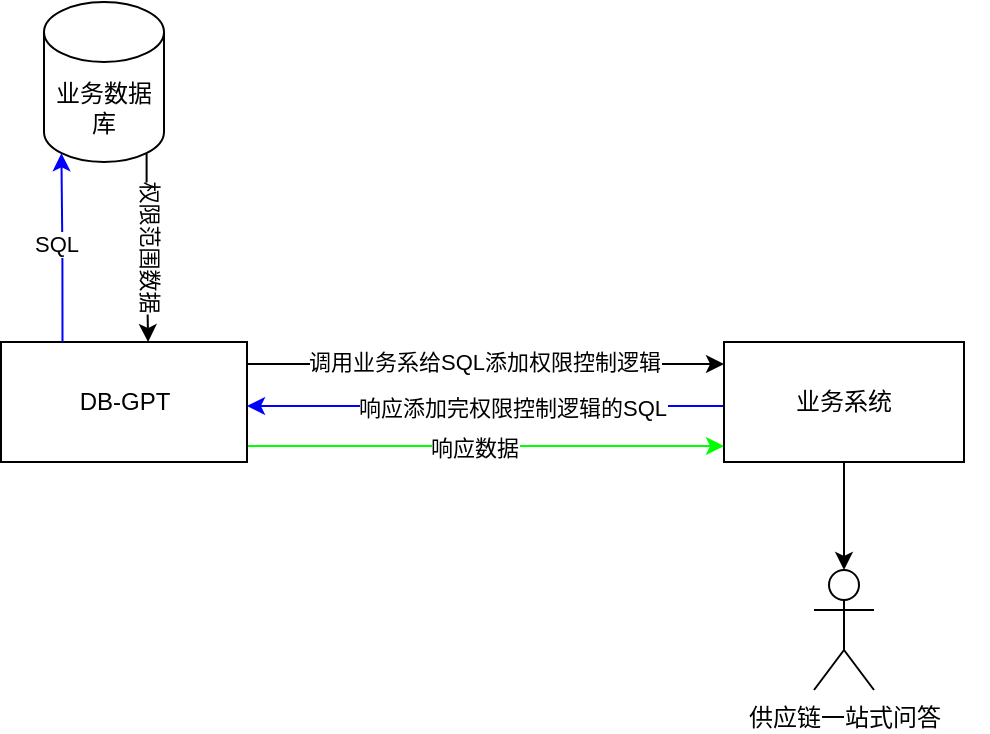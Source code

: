 <mxfile version="24.7.15">
  <diagram name="第 1 页" id="Li3gIM5k_uNPiZIk4nxF">
    <mxGraphModel dx="1050" dy="1734" grid="1" gridSize="10" guides="1" tooltips="1" connect="1" arrows="1" fold="1" page="1" pageScale="1" pageWidth="827" pageHeight="1169" math="0" shadow="0">
      <root>
        <mxCell id="0" />
        <mxCell id="1" parent="0" />
        <mxCell id="cuHNZYRt4D5FFOTQdXUN-5" value="Environmental&lt;div&gt;Awareness&lt;/div&gt;" style="shadow=0;dashed=0;html=1;strokeColor=none;shape=mxgraph.mscae.general.continuous_cycle;fillColor=#ffffff;rounded=0;comic=0;fontFamily=Verdana;fontSize=14;fontColor=#FFFFFF;verticalAlign=top;labelPosition=center;verticalLabelPosition=bottom;align=center;" vertex="1" parent="1">
          <mxGeometry x="550" y="135" width="48" height="50" as="geometry" />
        </mxCell>
        <mxCell id="cuHNZYRt4D5FFOTQdXUN-6" value="Finance" style="shape=mxgraph.signs.travel.euro;html=1;fillColor=#ffffff;strokeColor=none;verticalLabelPosition=bottom;verticalAlign=top;align=center;rounded=0;shadow=0;dashed=0;comic=0;fontFamily=Verdana;fontSize=14;fontColor=#FFFFFF;" vertex="1" parent="1">
          <mxGeometry x="637" y="189" width="45" height="51" as="geometry" />
        </mxCell>
        <mxCell id="cuHNZYRt4D5FFOTQdXUN-27" style="edgeStyle=orthogonalEdgeStyle;rounded=0;orthogonalLoop=1;jettySize=auto;html=1;exitX=1;exitY=0.25;exitDx=0;exitDy=0;entryX=0;entryY=0.25;entryDx=0;entryDy=0;" edge="1" parent="1">
          <mxGeometry relative="1" as="geometry">
            <mxPoint x="311.5" y="171" as="sourcePoint" />
            <mxPoint x="550" y="171" as="targetPoint" />
          </mxGeometry>
        </mxCell>
        <mxCell id="cuHNZYRt4D5FFOTQdXUN-29" value="调用业务系给SQL添加权限控制逻辑" style="edgeLabel;html=1;align=center;verticalAlign=middle;resizable=0;points=[];" vertex="1" connectable="0" parent="cuHNZYRt4D5FFOTQdXUN-27">
          <mxGeometry x="-0.19" y="1" relative="1" as="geometry">
            <mxPoint x="22" as="offset" />
          </mxGeometry>
        </mxCell>
        <mxCell id="cuHNZYRt4D5FFOTQdXUN-40" style="edgeStyle=orthogonalEdgeStyle;rounded=0;orthogonalLoop=1;jettySize=auto;html=1;exitX=1;exitY=0.75;exitDx=0;exitDy=0;entryX=0;entryY=0.75;entryDx=0;entryDy=0;strokeColor=#00FF00;" edge="1" parent="1">
          <mxGeometry relative="1" as="geometry">
            <mxPoint x="311.5" y="212" as="sourcePoint" />
            <mxPoint x="550" y="212" as="targetPoint" />
          </mxGeometry>
        </mxCell>
        <mxCell id="cuHNZYRt4D5FFOTQdXUN-41" value="响应数据" style="edgeLabel;html=1;align=center;verticalAlign=middle;resizable=0;points=[];" vertex="1" connectable="0" parent="cuHNZYRt4D5FFOTQdXUN-40">
          <mxGeometry x="-0.052" y="-1" relative="1" as="geometry">
            <mxPoint as="offset" />
          </mxGeometry>
        </mxCell>
        <mxCell id="cuHNZYRt4D5FFOTQdXUN-9" value="DB-GPT" style="rounded=0;whiteSpace=wrap;html=1;" vertex="1" parent="1">
          <mxGeometry x="188.5" y="160" width="123" height="60" as="geometry" />
        </mxCell>
        <mxCell id="cuHNZYRt4D5FFOTQdXUN-28" style="edgeStyle=orthogonalEdgeStyle;rounded=0;orthogonalLoop=1;jettySize=auto;html=1;exitX=0;exitY=0.75;exitDx=0;exitDy=0;entryX=1;entryY=0.75;entryDx=0;entryDy=0;fillColor=#006600;strokeColor=#0000FF;" edge="1" parent="1">
          <mxGeometry relative="1" as="geometry">
            <mxPoint x="550" y="192" as="sourcePoint" />
            <mxPoint x="311.5" y="192" as="targetPoint" />
          </mxGeometry>
        </mxCell>
        <mxCell id="cuHNZYRt4D5FFOTQdXUN-31" value="响应添加完权限控制逻辑的SQL" style="edgeLabel;html=1;align=center;verticalAlign=middle;resizable=0;points=[];" vertex="1" connectable="0" parent="cuHNZYRt4D5FFOTQdXUN-28">
          <mxGeometry x="0.319" y="1" relative="1" as="geometry">
            <mxPoint x="51" as="offset" />
          </mxGeometry>
        </mxCell>
        <mxCell id="cuHNZYRt4D5FFOTQdXUN-10" value="业务系统" style="rounded=0;whiteSpace=wrap;html=1;" vertex="1" parent="1">
          <mxGeometry x="550" y="160" width="120" height="60" as="geometry" />
        </mxCell>
        <mxCell id="cuHNZYRt4D5FFOTQdXUN-11" style="edgeStyle=orthogonalEdgeStyle;rounded=0;orthogonalLoop=1;jettySize=auto;html=1;exitX=0.5;exitY=1;exitDx=0;exitDy=0;" edge="1" parent="1" source="cuHNZYRt4D5FFOTQdXUN-9" target="cuHNZYRt4D5FFOTQdXUN-9">
          <mxGeometry relative="1" as="geometry" />
        </mxCell>
        <mxCell id="cuHNZYRt4D5FFOTQdXUN-14" value="业务数据库" style="shape=cylinder3;whiteSpace=wrap;html=1;boundedLbl=1;backgroundOutline=1;size=15;" vertex="1" parent="1">
          <mxGeometry x="210" y="-10" width="60" height="80" as="geometry" />
        </mxCell>
        <mxCell id="cuHNZYRt4D5FFOTQdXUN-15" value="供应链一站式问答" style="shape=umlActor;verticalLabelPosition=bottom;verticalAlign=top;html=1;outlineConnect=0;" vertex="1" parent="1">
          <mxGeometry x="595" y="274" width="30" height="60" as="geometry" />
        </mxCell>
        <mxCell id="cuHNZYRt4D5FFOTQdXUN-16" style="edgeStyle=orthogonalEdgeStyle;rounded=0;orthogonalLoop=1;jettySize=auto;html=1;exitX=0.5;exitY=1;exitDx=0;exitDy=0;entryX=0.5;entryY=0;entryDx=0;entryDy=0;entryPerimeter=0;" edge="1" parent="1" source="cuHNZYRt4D5FFOTQdXUN-10" target="cuHNZYRt4D5FFOTQdXUN-15">
          <mxGeometry relative="1" as="geometry" />
        </mxCell>
        <mxCell id="cuHNZYRt4D5FFOTQdXUN-22" style="edgeStyle=orthogonalEdgeStyle;rounded=0;orthogonalLoop=1;jettySize=auto;html=1;exitX=0.25;exitY=0;exitDx=0;exitDy=0;entryX=0.145;entryY=1;entryDx=0;entryDy=-4.35;entryPerimeter=0;strokeColor=#0000FF;" edge="1" parent="1" source="cuHNZYRt4D5FFOTQdXUN-9" target="cuHNZYRt4D5FFOTQdXUN-14">
          <mxGeometry relative="1" as="geometry" />
        </mxCell>
        <mxCell id="cuHNZYRt4D5FFOTQdXUN-32" value="SQL" style="edgeLabel;html=1;align=center;verticalAlign=middle;resizable=0;points=[];" vertex="1" connectable="0" parent="cuHNZYRt4D5FFOTQdXUN-22">
          <mxGeometry x="0.053" y="3" relative="1" as="geometry">
            <mxPoint as="offset" />
          </mxGeometry>
        </mxCell>
        <mxCell id="cuHNZYRt4D5FFOTQdXUN-23" style="edgeStyle=orthogonalEdgeStyle;rounded=0;orthogonalLoop=1;jettySize=auto;html=1;exitX=0.855;exitY=1;exitDx=0;exitDy=-4.35;exitPerimeter=0;entryX=0.598;entryY=0;entryDx=0;entryDy=0;entryPerimeter=0;" edge="1" parent="1" source="cuHNZYRt4D5FFOTQdXUN-14" target="cuHNZYRt4D5FFOTQdXUN-9">
          <mxGeometry relative="1" as="geometry" />
        </mxCell>
        <mxCell id="cuHNZYRt4D5FFOTQdXUN-34" value="权限范围数据" style="edgeLabel;html=1;align=center;verticalAlign=middle;resizable=0;points=[];rotation=90;" vertex="1" connectable="0" parent="cuHNZYRt4D5FFOTQdXUN-23">
          <mxGeometry x="0.054" y="2" relative="1" as="geometry">
            <mxPoint x="-1" y="-3" as="offset" />
          </mxGeometry>
        </mxCell>
      </root>
    </mxGraphModel>
  </diagram>
</mxfile>
